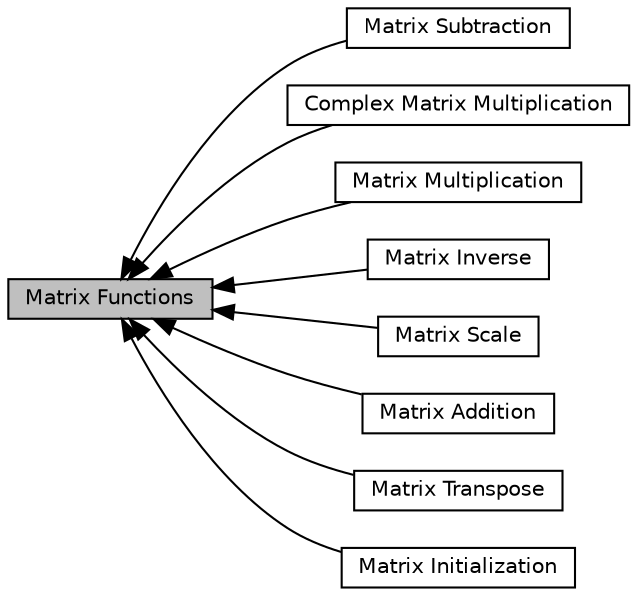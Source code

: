 digraph "Matrix Functions"
{
  edge [fontname="Helvetica",fontsize="10",labelfontname="Helvetica",labelfontsize="10"];
  node [fontname="Helvetica",fontsize="10",shape=box];
  rankdir=LR;
  Node8 [label="Matrix Subtraction",height=0.2,width=0.4,color="black", fillcolor="white", style="filled",URL="$group___matrix_sub.html",tooltip=" "];
  Node3 [label="Complex Matrix Multiplication",height=0.2,width=0.4,color="black", fillcolor="white", style="filled",URL="$group___cmplx_matrix_mult.html",tooltip=" "];
  Node6 [label="Matrix Multiplication",height=0.2,width=0.4,color="black", fillcolor="white", style="filled",URL="$group___matrix_mult.html",tooltip=" "];
  Node5 [label="Matrix Inverse",height=0.2,width=0.4,color="black", fillcolor="white", style="filled",URL="$group___matrix_inv.html",tooltip=" "];
  Node1 [label="Matrix Functions",height=0.2,width=0.4,color="black", fillcolor="grey75", style="filled", fontcolor="black",tooltip=" "];
  Node7 [label="Matrix Scale",height=0.2,width=0.4,color="black", fillcolor="white", style="filled",URL="$group___matrix_scale.html",tooltip=" "];
  Node2 [label="Matrix Addition",height=0.2,width=0.4,color="black", fillcolor="white", style="filled",URL="$group___matrix_add.html",tooltip=" "];
  Node9 [label="Matrix Transpose",height=0.2,width=0.4,color="black", fillcolor="white", style="filled",URL="$group___matrix_trans.html",tooltip=" "];
  Node4 [label="Matrix Initialization",height=0.2,width=0.4,color="black", fillcolor="white", style="filled",URL="$group___matrix_init.html",tooltip=" "];
  Node1->Node2 [shape=plaintext, dir="back", style="solid"];
  Node1->Node3 [shape=plaintext, dir="back", style="solid"];
  Node1->Node4 [shape=plaintext, dir="back", style="solid"];
  Node1->Node5 [shape=plaintext, dir="back", style="solid"];
  Node1->Node6 [shape=plaintext, dir="back", style="solid"];
  Node1->Node7 [shape=plaintext, dir="back", style="solid"];
  Node1->Node8 [shape=plaintext, dir="back", style="solid"];
  Node1->Node9 [shape=plaintext, dir="back", style="solid"];
}
